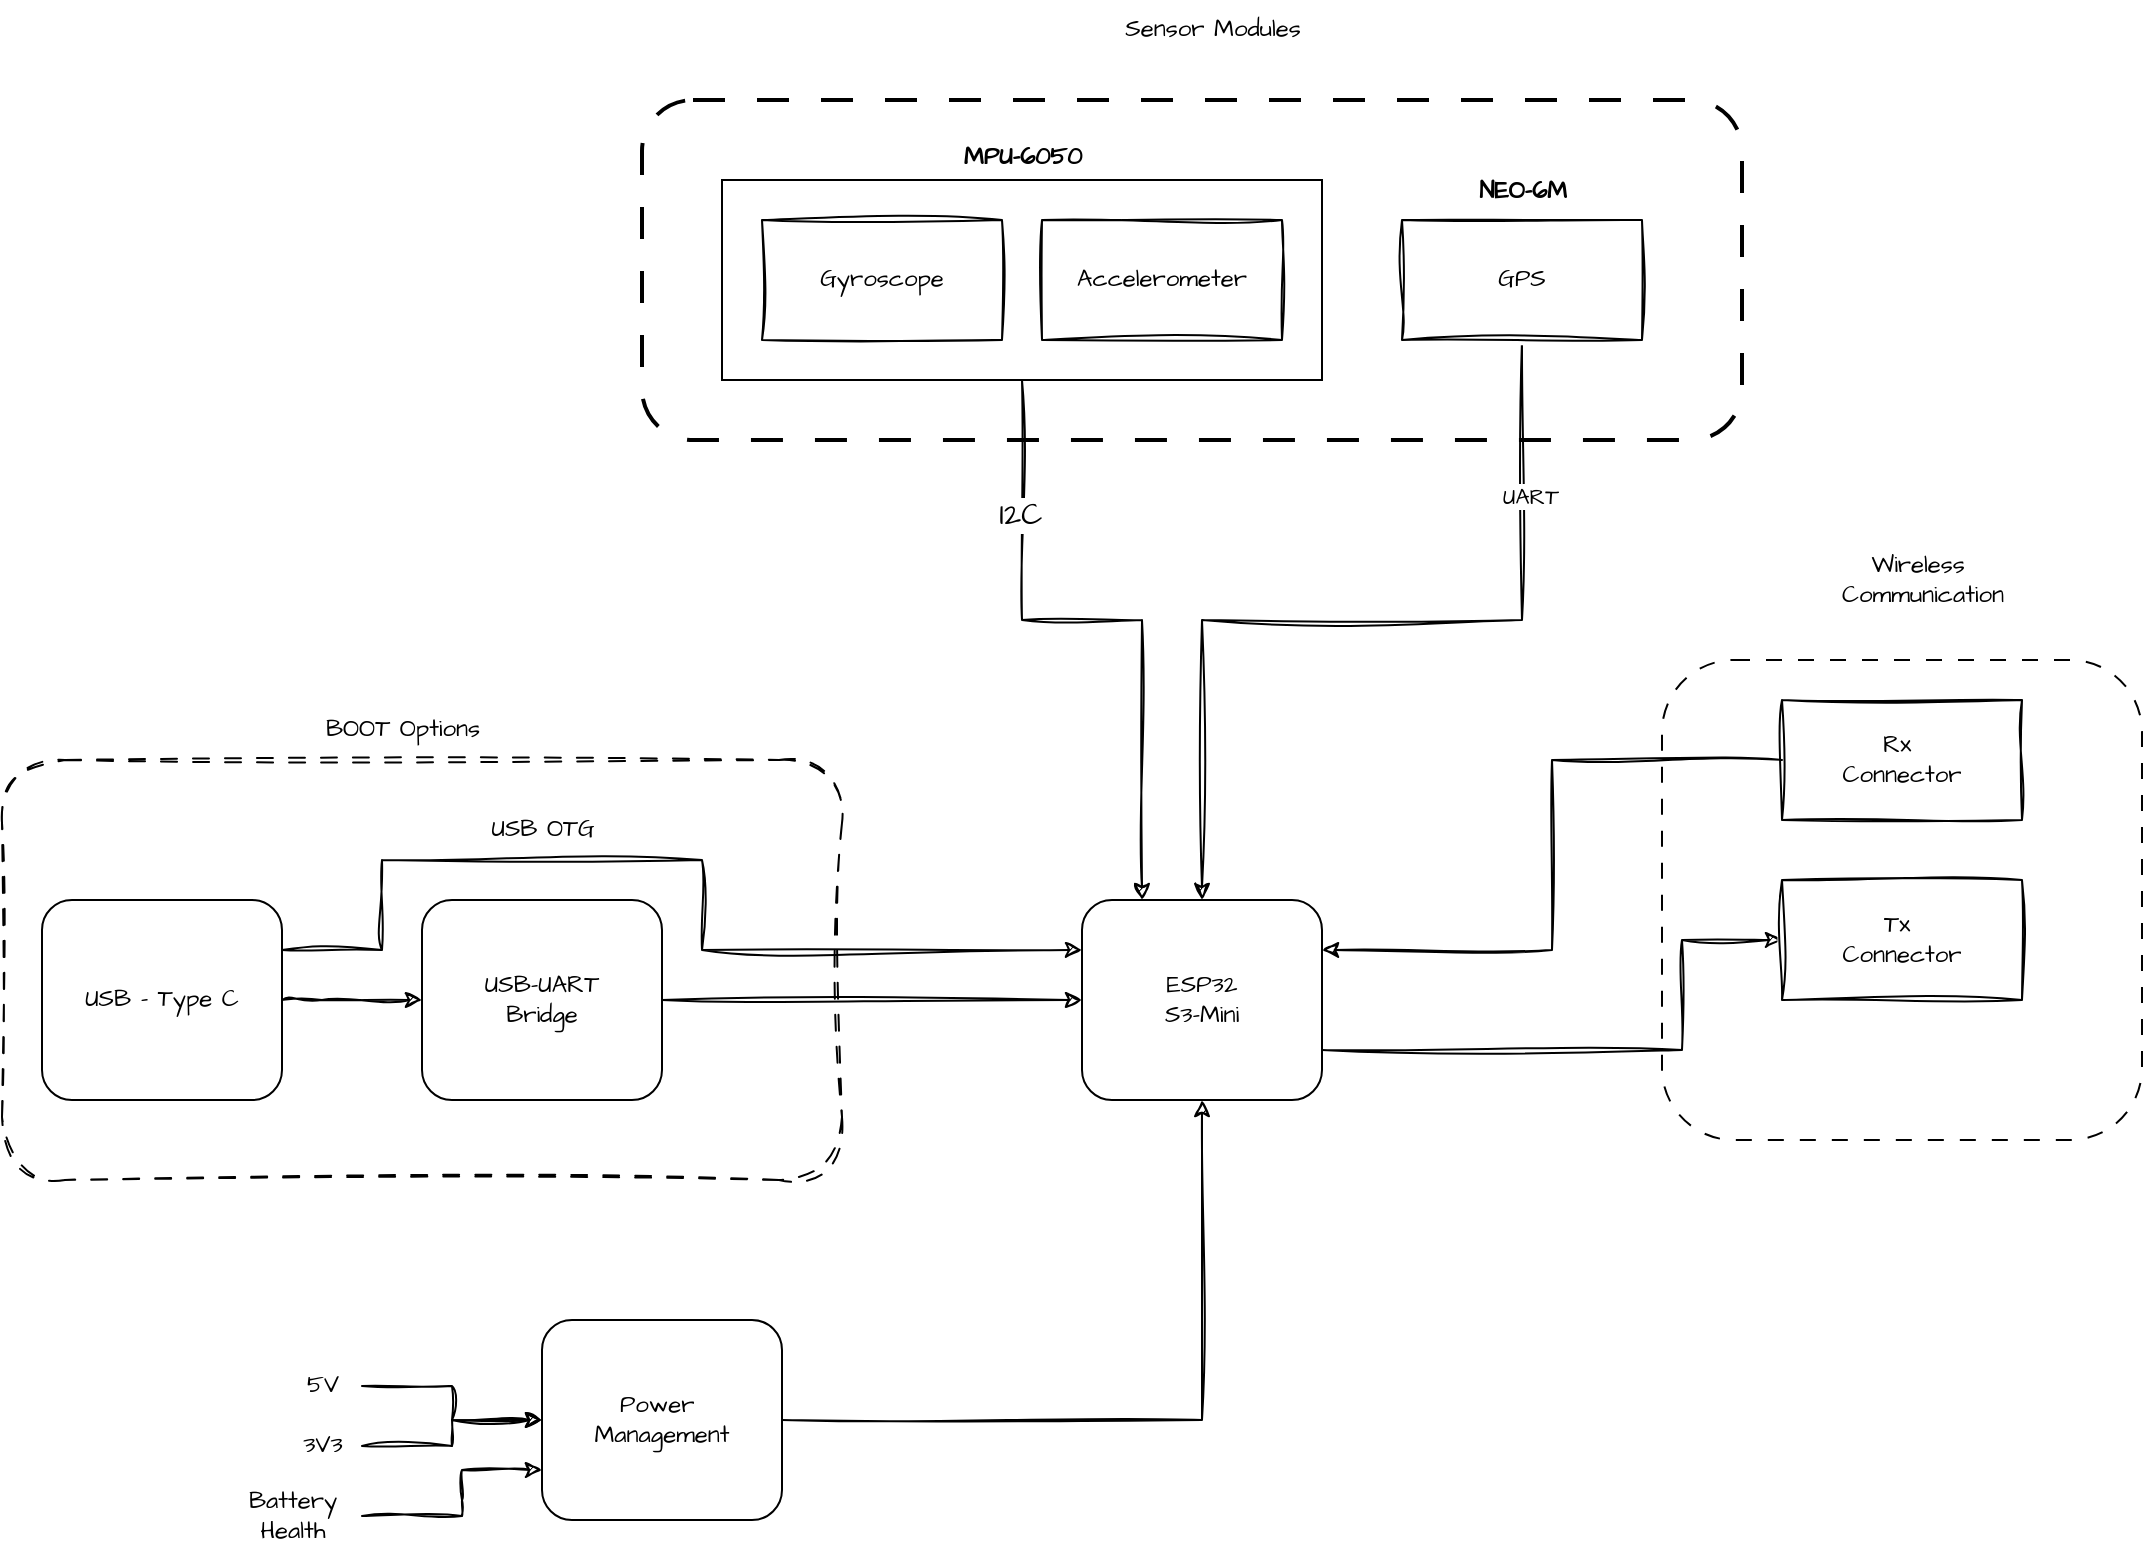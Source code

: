 <mxfile version="28.2.0">
  <diagram name="Page-1" id="bEowEVcCOuP3XK1JTVFx">
    <mxGraphModel dx="1846" dy="1871" grid="1" gridSize="10" guides="1" tooltips="1" connect="1" arrows="0" fold="1" page="0" pageScale="1" pageWidth="850" pageHeight="1100" math="0" shadow="0" adaptiveColors="none">
      <root>
        <mxCell id="0" />
        <mxCell id="1" parent="0" />
        <mxCell id="pMtkfUqyW9QqRJvnxvzZ-6" value="" style="edgeStyle=orthogonalEdgeStyle;rounded=0;sketch=1;hachureGap=4;jiggle=2;curveFitting=1;orthogonalLoop=1;jettySize=auto;html=1;fontFamily=Architects Daughter;fontSource=https%3A%2F%2Ffonts.googleapis.com%2Fcss%3Ffamily%3DArchitects%2BDaughter;" parent="1" source="pMtkfUqyW9QqRJvnxvzZ-1" target="pMtkfUqyW9QqRJvnxvzZ-4" edge="1">
          <mxGeometry relative="1" as="geometry">
            <Array as="points">
              <mxPoint x="860" y="160" />
              <mxPoint x="860" y="160" />
            </Array>
          </mxGeometry>
        </mxCell>
        <mxCell id="pMtkfUqyW9QqRJvnxvzZ-9" style="edgeStyle=orthogonalEdgeStyle;rounded=0;sketch=1;hachureGap=4;jiggle=2;curveFitting=1;orthogonalLoop=1;jettySize=auto;html=1;exitX=1;exitY=0.25;exitDx=0;exitDy=0;entryX=0;entryY=0.25;entryDx=0;entryDy=0;fontFamily=Architects Daughter;fontSource=https%3A%2F%2Ffonts.googleapis.com%2Fcss%3Ffamily%3DArchitects%2BDaughter;" parent="1" source="pMtkfUqyW9QqRJvnxvzZ-1" target="pMtkfUqyW9QqRJvnxvzZ-5" edge="1">
          <mxGeometry relative="1" as="geometry">
            <Array as="points">
              <mxPoint x="890" y="135" />
              <mxPoint x="890" y="90" />
              <mxPoint x="1050" y="90" />
              <mxPoint x="1050" y="135" />
            </Array>
          </mxGeometry>
        </mxCell>
        <mxCell id="pMtkfUqyW9QqRJvnxvzZ-1" value="USB - Type C" style="rounded=1;whiteSpace=wrap;html=1;hachureGap=4;fontFamily=Architects Daughter;fontSource=https%3A%2F%2Ffonts.googleapis.com%2Fcss%3Ffamily%3DArchitects%2BDaughter;" parent="1" vertex="1">
          <mxGeometry x="720" y="110" width="120" height="100" as="geometry" />
        </mxCell>
        <mxCell id="pMtkfUqyW9QqRJvnxvzZ-25" style="edgeStyle=orthogonalEdgeStyle;rounded=0;sketch=1;hachureGap=4;jiggle=2;curveFitting=1;orthogonalLoop=1;jettySize=auto;html=1;entryX=0.5;entryY=1;entryDx=0;entryDy=0;fontFamily=Architects Daughter;fontSource=https%3A%2F%2Ffonts.googleapis.com%2Fcss%3Ffamily%3DArchitects%2BDaughter;" parent="1" source="pMtkfUqyW9QqRJvnxvzZ-3" target="pMtkfUqyW9QqRJvnxvzZ-5" edge="1">
          <mxGeometry relative="1" as="geometry" />
        </mxCell>
        <mxCell id="pMtkfUqyW9QqRJvnxvzZ-3" value="&lt;div&gt;Power&amp;nbsp;&lt;/div&gt;&lt;div&gt;Management&lt;/div&gt;" style="rounded=1;whiteSpace=wrap;html=1;hachureGap=4;fontFamily=Architects Daughter;fontSource=https%3A%2F%2Ffonts.googleapis.com%2Fcss%3Ffamily%3DArchitects%2BDaughter;" parent="1" vertex="1">
          <mxGeometry x="970" y="320" width="120" height="100" as="geometry" />
        </mxCell>
        <mxCell id="pMtkfUqyW9QqRJvnxvzZ-7" value="" style="edgeStyle=orthogonalEdgeStyle;rounded=0;sketch=1;hachureGap=4;jiggle=2;curveFitting=1;orthogonalLoop=1;jettySize=auto;html=1;fontFamily=Architects Daughter;fontSource=https%3A%2F%2Ffonts.googleapis.com%2Fcss%3Ffamily%3DArchitects%2BDaughter;" parent="1" source="pMtkfUqyW9QqRJvnxvzZ-4" target="pMtkfUqyW9QqRJvnxvzZ-5" edge="1">
          <mxGeometry relative="1" as="geometry" />
        </mxCell>
        <mxCell id="pMtkfUqyW9QqRJvnxvzZ-4" value="&lt;div&gt;USB-UART&lt;/div&gt;&lt;div&gt;Bridge&lt;/div&gt;" style="rounded=1;whiteSpace=wrap;html=1;hachureGap=4;fontFamily=Architects Daughter;fontSource=https%3A%2F%2Ffonts.googleapis.com%2Fcss%3Ffamily%3DArchitects%2BDaughter;" parent="1" vertex="1">
          <mxGeometry x="910" y="110" width="120" height="100" as="geometry" />
        </mxCell>
        <mxCell id="pMtkfUqyW9QqRJvnxvzZ-46" style="edgeStyle=orthogonalEdgeStyle;rounded=0;sketch=1;hachureGap=4;jiggle=2;curveFitting=1;orthogonalLoop=1;jettySize=auto;html=1;exitX=1;exitY=0.75;exitDx=0;exitDy=0;entryX=0;entryY=0.5;entryDx=0;entryDy=0;fontFamily=Architects Daughter;fontSource=https%3A%2F%2Ffonts.googleapis.com%2Fcss%3Ffamily%3DArchitects%2BDaughter;" parent="1" source="pMtkfUqyW9QqRJvnxvzZ-5" target="pMtkfUqyW9QqRJvnxvzZ-45" edge="1">
          <mxGeometry relative="1" as="geometry">
            <Array as="points">
              <mxPoint x="1540" y="185" />
              <mxPoint x="1540" y="130" />
            </Array>
          </mxGeometry>
        </mxCell>
        <mxCell id="pMtkfUqyW9QqRJvnxvzZ-5" value="&lt;div&gt;ESP32&lt;/div&gt;&lt;div&gt;S3-Mini&lt;/div&gt;" style="rounded=1;whiteSpace=wrap;html=1;hachureGap=4;fontFamily=Architects Daughter;fontSource=https%3A%2F%2Ffonts.googleapis.com%2Fcss%3Ffamily%3DArchitects%2BDaughter;" parent="1" vertex="1">
          <mxGeometry x="1240" y="110" width="120" height="100" as="geometry" />
        </mxCell>
        <mxCell id="pMtkfUqyW9QqRJvnxvzZ-10" value="USB OTG" style="text;html=1;align=center;verticalAlign=middle;resizable=0;points=[];autosize=1;strokeColor=none;fillColor=none;fontFamily=Architects Daughter;fontSource=https%3A%2F%2Ffonts.googleapis.com%2Fcss%3Ffamily%3DArchitects%2BDaughter;" parent="1" vertex="1">
          <mxGeometry x="930" y="60" width="80" height="30" as="geometry" />
        </mxCell>
        <mxCell id="pMtkfUqyW9QqRJvnxvzZ-11" value="" style="rounded=1;whiteSpace=wrap;html=1;sketch=1;hachureGap=4;jiggle=2;curveFitting=1;fontFamily=Architects Daughter;fontSource=https%3A%2F%2Ffonts.googleapis.com%2Fcss%3Ffamily%3DArchitects%2BDaughter;dashed=1;dashPattern=8 8;fillColor=none;" parent="1" vertex="1">
          <mxGeometry x="700" y="40" width="420" height="210" as="geometry" />
        </mxCell>
        <mxCell id="pMtkfUqyW9QqRJvnxvzZ-12" value="BOOT Options" style="text;html=1;align=center;verticalAlign=middle;resizable=0;points=[];autosize=1;strokeColor=none;fillColor=none;fontFamily=Architects Daughter;fontSource=https%3A%2F%2Ffonts.googleapis.com%2Fcss%3Ffamily%3DArchitects%2BDaughter;" parent="1" vertex="1">
          <mxGeometry x="850" y="10" width="100" height="30" as="geometry" />
        </mxCell>
        <mxCell id="pMtkfUqyW9QqRJvnxvzZ-13" value="Gyroscope" style="whiteSpace=wrap;html=1;sketch=1;hachureGap=4;jiggle=2;curveFitting=1;fontFamily=Architects Daughter;fontSource=https%3A%2F%2Ffonts.googleapis.com%2Fcss%3Ffamily%3DArchitects%2BDaughter;" parent="1" vertex="1">
          <mxGeometry x="1080" y="-230" width="120" height="60" as="geometry" />
        </mxCell>
        <mxCell id="pMtkfUqyW9QqRJvnxvzZ-14" value="Accelerometer" style="whiteSpace=wrap;html=1;sketch=1;hachureGap=4;jiggle=2;curveFitting=1;fontFamily=Architects Daughter;fontSource=https%3A%2F%2Ffonts.googleapis.com%2Fcss%3Ffamily%3DArchitects%2BDaughter;" parent="1" vertex="1">
          <mxGeometry x="1220" y="-230" width="120" height="60" as="geometry" />
        </mxCell>
        <mxCell id="pMtkfUqyW9QqRJvnxvzZ-29" style="edgeStyle=orthogonalEdgeStyle;rounded=0;sketch=1;hachureGap=4;jiggle=2;curveFitting=1;orthogonalLoop=1;jettySize=auto;html=1;fontFamily=Architects Daughter;fontSource=https%3A%2F%2Ffonts.googleapis.com%2Fcss%3Ffamily%3DArchitects%2BDaughter;" parent="1" source="pMtkfUqyW9QqRJvnxvzZ-15" edge="1">
          <mxGeometry relative="1" as="geometry">
            <mxPoint x="1300" y="110" as="targetPoint" />
            <Array as="points">
              <mxPoint x="1460" y="-30" />
              <mxPoint x="1300" y="-30" />
            </Array>
          </mxGeometry>
        </mxCell>
        <mxCell id="pMtkfUqyW9QqRJvnxvzZ-52" value="UART" style="edgeLabel;html=1;align=center;verticalAlign=middle;resizable=0;points=[];sketch=1;hachureGap=4;jiggle=2;curveFitting=1;fontFamily=Architects Daughter;fontSource=https%3A%2F%2Ffonts.googleapis.com%2Fcss%3Ffamily%3DArchitects%2BDaughter;" parent="pMtkfUqyW9QqRJvnxvzZ-29" vertex="1" connectable="0">
          <mxGeometry x="-0.648" y="4" relative="1" as="geometry">
            <mxPoint as="offset" />
          </mxGeometry>
        </mxCell>
        <mxCell id="pMtkfUqyW9QqRJvnxvzZ-15" value="GPS" style="whiteSpace=wrap;html=1;sketch=1;hachureGap=4;jiggle=2;curveFitting=1;fontFamily=Architects Daughter;fontSource=https%3A%2F%2Ffonts.googleapis.com%2Fcss%3Ffamily%3DArchitects%2BDaughter;" parent="1" vertex="1">
          <mxGeometry x="1400" y="-230" width="120" height="60" as="geometry" />
        </mxCell>
        <mxCell id="pMtkfUqyW9QqRJvnxvzZ-20" value="Sensor Modules" style="text;html=1;align=center;verticalAlign=middle;resizable=0;points=[];autosize=1;strokeColor=none;fillColor=none;fontFamily=Architects Daughter;fontSource=https%3A%2F%2Ffonts.googleapis.com%2Fcss%3Ffamily%3DArchitects%2BDaughter;" parent="1" vertex="1">
          <mxGeometry x="1250" y="-340" width="110" height="30" as="geometry" />
        </mxCell>
        <mxCell id="pMtkfUqyW9QqRJvnxvzZ-23" value="" style="edgeStyle=orthogonalEdgeStyle;rounded=0;sketch=1;hachureGap=4;jiggle=2;curveFitting=1;orthogonalLoop=1;jettySize=auto;html=1;fontFamily=Architects Daughter;fontSource=https%3A%2F%2Ffonts.googleapis.com%2Fcss%3Ffamily%3DArchitects%2BDaughter;" parent="1" source="pMtkfUqyW9QqRJvnxvzZ-21" target="pMtkfUqyW9QqRJvnxvzZ-3" edge="1">
          <mxGeometry relative="1" as="geometry" />
        </mxCell>
        <mxCell id="pMtkfUqyW9QqRJvnxvzZ-21" value="5V" style="text;html=1;align=center;verticalAlign=middle;resizable=0;points=[];autosize=1;strokeColor=none;fillColor=none;fontFamily=Architects Daughter;fontSource=https%3A%2F%2Ffonts.googleapis.com%2Fcss%3Ffamily%3DArchitects%2BDaughter;" parent="1" vertex="1">
          <mxGeometry x="840" y="338" width="40" height="30" as="geometry" />
        </mxCell>
        <mxCell id="pMtkfUqyW9QqRJvnxvzZ-24" value="" style="edgeStyle=orthogonalEdgeStyle;rounded=0;sketch=1;hachureGap=4;jiggle=2;curveFitting=1;orthogonalLoop=1;jettySize=auto;html=1;fontFamily=Architects Daughter;fontSource=https%3A%2F%2Ffonts.googleapis.com%2Fcss%3Ffamily%3DArchitects%2BDaughter;" parent="1" source="pMtkfUqyW9QqRJvnxvzZ-22" target="pMtkfUqyW9QqRJvnxvzZ-3" edge="1">
          <mxGeometry relative="1" as="geometry" />
        </mxCell>
        <mxCell id="pMtkfUqyW9QqRJvnxvzZ-22" value="3V3" style="text;html=1;align=center;verticalAlign=middle;resizable=0;points=[];autosize=1;strokeColor=none;fillColor=none;fontFamily=Architects Daughter;fontSource=https%3A%2F%2Ffonts.googleapis.com%2Fcss%3Ffamily%3DArchitects%2BDaughter;" parent="1" vertex="1">
          <mxGeometry x="840" y="368" width="40" height="30" as="geometry" />
        </mxCell>
        <mxCell id="pMtkfUqyW9QqRJvnxvzZ-19" value="" style="whiteSpace=wrap;html=1;hachureGap=4;fontFamily=Architects Daughter;fontSource=https%3A%2F%2Ffonts.googleapis.com%2Fcss%3Ffamily%3DArchitects%2BDaughter;fillColor=none;dashed=1;dashPattern=8 8;rounded=1;strokeWidth=2;" parent="1" vertex="1">
          <mxGeometry x="1020" y="-290" width="550" height="170" as="geometry" />
        </mxCell>
        <mxCell id="pMtkfUqyW9QqRJvnxvzZ-34" style="edgeStyle=orthogonalEdgeStyle;rounded=0;sketch=1;hachureGap=4;jiggle=2;curveFitting=1;orthogonalLoop=1;jettySize=auto;html=1;exitX=0;exitY=0.5;exitDx=0;exitDy=0;entryX=1;entryY=0.25;entryDx=0;entryDy=0;fontFamily=Architects Daughter;fontSource=https%3A%2F%2Ffonts.googleapis.com%2Fcss%3Ffamily%3DArchitects%2BDaughter;" parent="1" source="pMtkfUqyW9QqRJvnxvzZ-31" target="pMtkfUqyW9QqRJvnxvzZ-5" edge="1">
          <mxGeometry relative="1" as="geometry" />
        </mxCell>
        <mxCell id="pMtkfUqyW9QqRJvnxvzZ-31" value="&lt;div&gt;Rx&amp;nbsp;&lt;/div&gt;&lt;div&gt;Connector&lt;/div&gt;" style="whiteSpace=wrap;html=1;sketch=1;hachureGap=4;jiggle=2;curveFitting=1;fontFamily=Architects Daughter;fontSource=https%3A%2F%2Ffonts.googleapis.com%2Fcss%3Ffamily%3DArchitects%2BDaughter;" parent="1" vertex="1">
          <mxGeometry x="1590" y="10" width="120" height="60" as="geometry" />
        </mxCell>
        <mxCell id="pMtkfUqyW9QqRJvnxvzZ-39" style="edgeStyle=orthogonalEdgeStyle;rounded=0;sketch=1;hachureGap=4;jiggle=2;curveFitting=1;orthogonalLoop=1;jettySize=auto;html=1;exitX=0.5;exitY=1;exitDx=0;exitDy=0;entryX=0.25;entryY=0;entryDx=0;entryDy=0;fontFamily=Architects Daughter;fontSource=https%3A%2F%2Ffonts.googleapis.com%2Fcss%3Ffamily%3DArchitects%2BDaughter;" parent="1" source="pMtkfUqyW9QqRJvnxvzZ-36" target="pMtkfUqyW9QqRJvnxvzZ-5" edge="1">
          <mxGeometry relative="1" as="geometry">
            <Array as="points">
              <mxPoint x="1210" y="-30" />
              <mxPoint x="1270" y="-30" />
            </Array>
          </mxGeometry>
        </mxCell>
        <mxCell id="pMtkfUqyW9QqRJvnxvzZ-42" value="&lt;font style=&quot;font-size: 15px;&quot;&gt;I2C&lt;/font&gt;" style="edgeLabel;html=1;align=center;verticalAlign=middle;resizable=0;points=[];sketch=1;hachureGap=4;jiggle=2;curveFitting=1;fontFamily=Architects Daughter;fontSource=https%3A%2F%2Ffonts.googleapis.com%2Fcss%3Ffamily%3DArchitects%2BDaughter;" parent="pMtkfUqyW9QqRJvnxvzZ-39" vertex="1" connectable="0">
          <mxGeometry x="-0.585" y="-1" relative="1" as="geometry">
            <mxPoint as="offset" />
          </mxGeometry>
        </mxCell>
        <mxCell id="pMtkfUqyW9QqRJvnxvzZ-36" value="" style="whiteSpace=wrap;html=1;hachureGap=4;fontFamily=Architects Daughter;fontSource=https%3A%2F%2Ffonts.googleapis.com%2Fcss%3Ffamily%3DArchitects%2BDaughter;fillColor=none;" parent="1" vertex="1">
          <mxGeometry x="1060" y="-250" width="300" height="100" as="geometry" />
        </mxCell>
        <mxCell id="pMtkfUqyW9QqRJvnxvzZ-38" value="&lt;h1 class=&quot;entry-title&quot;&gt;&lt;font style=&quot;font-size: 12px;&quot;&gt;MPU-6050&lt;/font&gt;&lt;/h1&gt;" style="text;html=1;align=center;verticalAlign=middle;resizable=0;points=[];autosize=1;strokeColor=none;fillColor=none;fontFamily=Architects Daughter;fontSource=https%3A%2F%2Ffonts.googleapis.com%2Fcss%3Ffamily%3DArchitects%2BDaughter;" parent="1" vertex="1">
          <mxGeometry x="1170" y="-300" width="80" height="70" as="geometry" />
        </mxCell>
        <mxCell id="pMtkfUqyW9QqRJvnxvzZ-43" value="" style="whiteSpace=wrap;html=1;hachureGap=4;fontFamily=Architects Daughter;fontSource=https%3A%2F%2Ffonts.googleapis.com%2Fcss%3Ffamily%3DArchitects%2BDaughter;fillColor=none;dashed=1;dashPattern=8 8;strokeWidth=1;rounded=1;" parent="1" vertex="1">
          <mxGeometry x="1530" y="-10" width="240" height="240" as="geometry" />
        </mxCell>
        <mxCell id="pMtkfUqyW9QqRJvnxvzZ-44" value="&lt;div&gt;Wireless&amp;nbsp;&lt;/div&gt;&lt;div&gt;Communication&lt;/div&gt;" style="text;html=1;align=center;verticalAlign=middle;resizable=0;points=[];autosize=1;strokeColor=none;fillColor=none;fontFamily=Architects Daughter;fontSource=https%3A%2F%2Ffonts.googleapis.com%2Fcss%3Ffamily%3DArchitects%2BDaughter;" parent="1" vertex="1">
          <mxGeometry x="1610" y="-70" width="100" height="40" as="geometry" />
        </mxCell>
        <mxCell id="pMtkfUqyW9QqRJvnxvzZ-45" value="&lt;div&gt;Tx&amp;nbsp;&lt;/div&gt;&lt;div&gt;Connector&lt;/div&gt;" style="whiteSpace=wrap;html=1;sketch=1;hachureGap=4;jiggle=2;curveFitting=1;fontFamily=Architects Daughter;fontSource=https%3A%2F%2Ffonts.googleapis.com%2Fcss%3Ffamily%3DArchitects%2BDaughter;" parent="1" vertex="1">
          <mxGeometry x="1590" y="100" width="120" height="60" as="geometry" />
        </mxCell>
        <mxCell id="pMtkfUqyW9QqRJvnxvzZ-48" value="&lt;div&gt;Battery&lt;/div&gt;&lt;div&gt;Health&lt;/div&gt;" style="text;html=1;align=center;verticalAlign=middle;resizable=0;points=[];autosize=1;strokeColor=none;fillColor=none;fontFamily=Architects Daughter;fontSource=https%3A%2F%2Ffonts.googleapis.com%2Fcss%3Ffamily%3DArchitects%2BDaughter;" parent="1" vertex="1">
          <mxGeometry x="810" y="398" width="70" height="40" as="geometry" />
        </mxCell>
        <mxCell id="pMtkfUqyW9QqRJvnxvzZ-50" value="" style="endArrow=classic;html=1;rounded=0;sketch=1;hachureGap=4;jiggle=2;curveFitting=1;fontFamily=Architects Daughter;fontSource=https%3A%2F%2Ffonts.googleapis.com%2Fcss%3Ffamily%3DArchitects%2BDaughter;entryX=0;entryY=0.75;entryDx=0;entryDy=0;" parent="1" target="pMtkfUqyW9QqRJvnxvzZ-3" edge="1">
          <mxGeometry width="50" height="50" relative="1" as="geometry">
            <mxPoint x="880" y="418" as="sourcePoint" />
            <mxPoint x="930" y="368" as="targetPoint" />
            <Array as="points">
              <mxPoint x="930" y="418" />
              <mxPoint x="930" y="410" />
              <mxPoint x="930" y="395" />
            </Array>
          </mxGeometry>
        </mxCell>
        <mxCell id="pMtkfUqyW9QqRJvnxvzZ-51" value="&lt;h2 id=&quot;test-neo-6m-esp32-raw-data&quot; class=&quot;wp-block-heading&quot;&gt;&lt;font style=&quot;font-size: 12px;&quot;&gt;NEO-6M&lt;/font&gt;&lt;/h2&gt;" style="text;html=1;align=center;verticalAlign=middle;resizable=0;points=[];autosize=1;strokeColor=none;fillColor=none;fontFamily=Architects Daughter;fontSource=https%3A%2F%2Ffonts.googleapis.com%2Fcss%3Ffamily%3DArchitects%2BDaughter;" parent="1" vertex="1">
          <mxGeometry x="1425" y="-277" width="70" height="60" as="geometry" />
        </mxCell>
      </root>
    </mxGraphModel>
  </diagram>
</mxfile>

